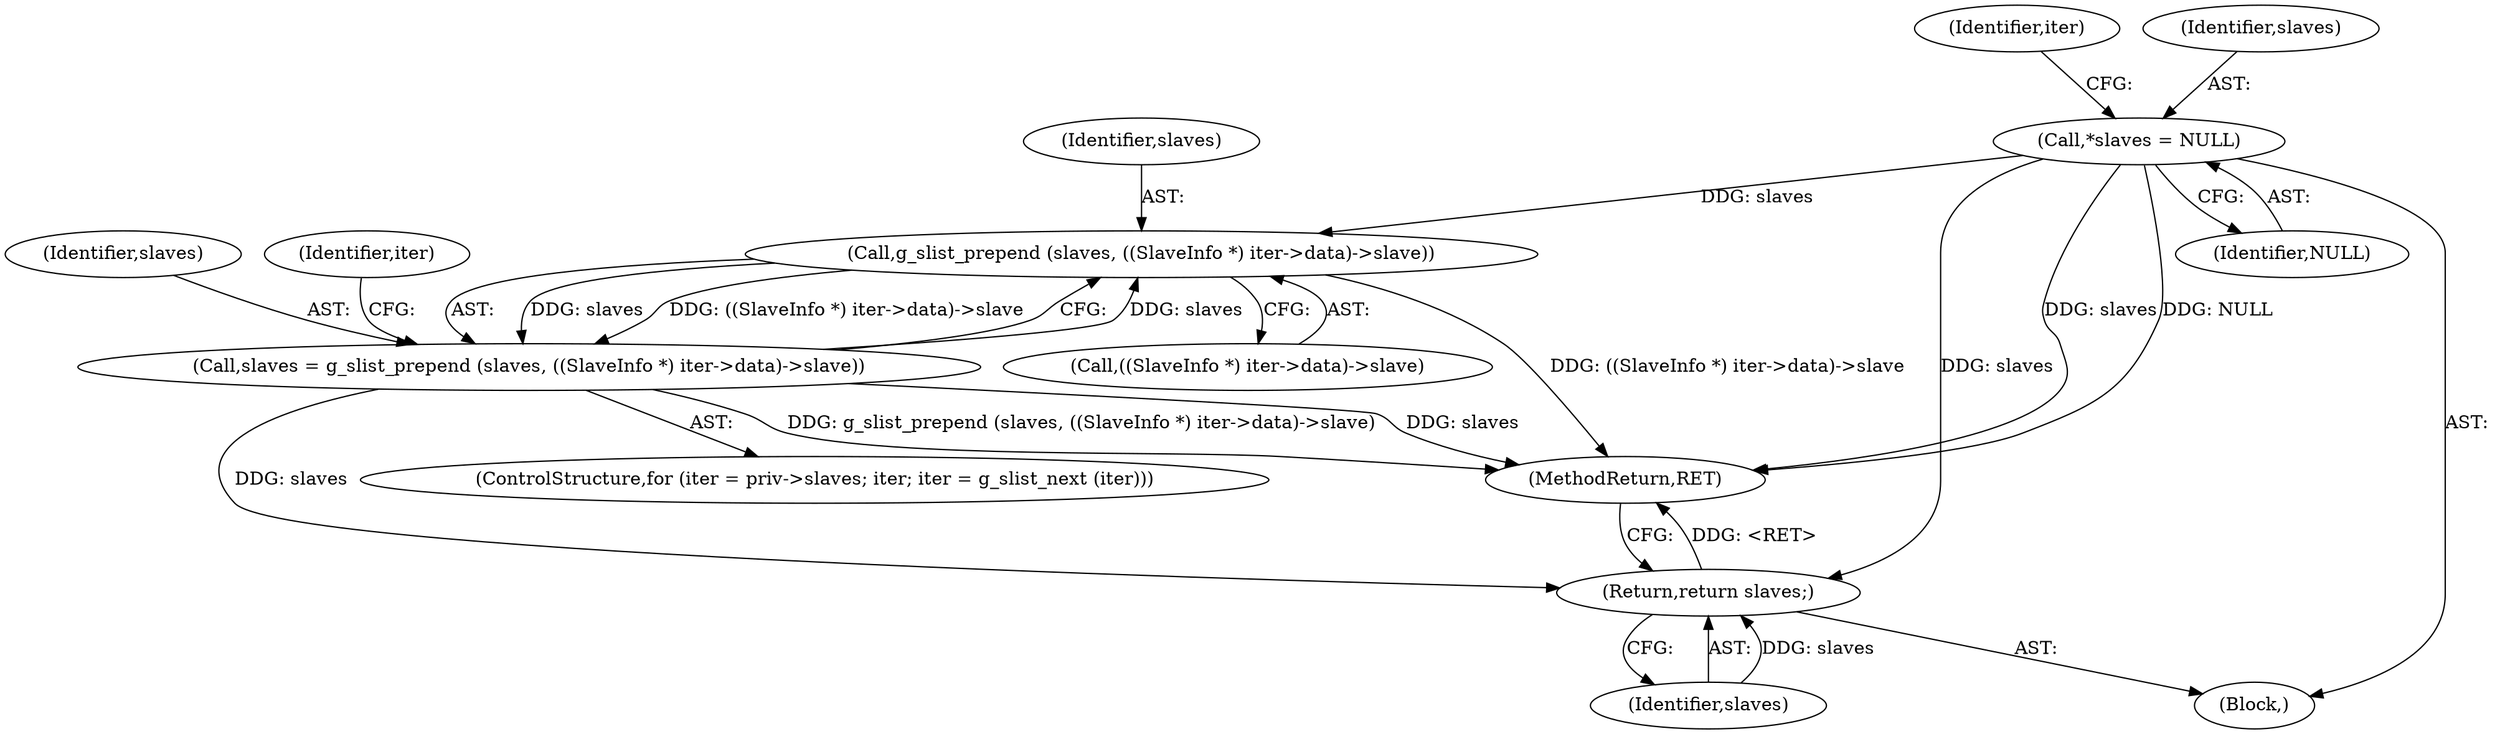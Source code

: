 digraph "0_NetworkManager_d5fc88e573fa58b93034b04d35a2454f5d28cad9@pointer" {
"1002153" [label="(Call,*slaves = NULL)"];
"1002170" [label="(Call,g_slist_prepend (slaves, ((SlaveInfo *) iter->data)->slave))"];
"1002168" [label="(Call,slaves = g_slist_prepend (slaves, ((SlaveInfo *) iter->data)->slave))"];
"1002179" [label="(Return,return slaves;)"];
"1002172" [label="(Call,((SlaveInfo *) iter->data)->slave)"];
"1002169" [label="(Identifier,slaves)"];
"1002153" [label="(Call,*slaves = NULL)"];
"1002157" [label="(ControlStructure,for (iter = priv->slaves; iter; iter = g_slist_next (iter)))"];
"1002170" [label="(Call,g_slist_prepend (slaves, ((SlaveInfo *) iter->data)->slave))"];
"1002159" [label="(Identifier,iter)"];
"1002171" [label="(Identifier,slaves)"];
"1002168" [label="(Call,slaves = g_slist_prepend (slaves, ((SlaveInfo *) iter->data)->slave))"];
"1007368" [label="(MethodReturn,RET)"];
"1002155" [label="(Identifier,NULL)"];
"1002180" [label="(Identifier,slaves)"];
"1002165" [label="(Identifier,iter)"];
"1002154" [label="(Identifier,slaves)"];
"1002146" [label="(Block,)"];
"1002179" [label="(Return,return slaves;)"];
"1002153" -> "1002146"  [label="AST: "];
"1002153" -> "1002155"  [label="CFG: "];
"1002154" -> "1002153"  [label="AST: "];
"1002155" -> "1002153"  [label="AST: "];
"1002159" -> "1002153"  [label="CFG: "];
"1002153" -> "1007368"  [label="DDG: slaves"];
"1002153" -> "1007368"  [label="DDG: NULL"];
"1002153" -> "1002170"  [label="DDG: slaves"];
"1002153" -> "1002179"  [label="DDG: slaves"];
"1002170" -> "1002168"  [label="AST: "];
"1002170" -> "1002172"  [label="CFG: "];
"1002171" -> "1002170"  [label="AST: "];
"1002172" -> "1002170"  [label="AST: "];
"1002168" -> "1002170"  [label="CFG: "];
"1002170" -> "1007368"  [label="DDG: ((SlaveInfo *) iter->data)->slave"];
"1002170" -> "1002168"  [label="DDG: slaves"];
"1002170" -> "1002168"  [label="DDG: ((SlaveInfo *) iter->data)->slave"];
"1002168" -> "1002170"  [label="DDG: slaves"];
"1002168" -> "1002157"  [label="AST: "];
"1002169" -> "1002168"  [label="AST: "];
"1002165" -> "1002168"  [label="CFG: "];
"1002168" -> "1007368"  [label="DDG: g_slist_prepend (slaves, ((SlaveInfo *) iter->data)->slave)"];
"1002168" -> "1007368"  [label="DDG: slaves"];
"1002168" -> "1002179"  [label="DDG: slaves"];
"1002179" -> "1002146"  [label="AST: "];
"1002179" -> "1002180"  [label="CFG: "];
"1002180" -> "1002179"  [label="AST: "];
"1007368" -> "1002179"  [label="CFG: "];
"1002179" -> "1007368"  [label="DDG: <RET>"];
"1002180" -> "1002179"  [label="DDG: slaves"];
}
